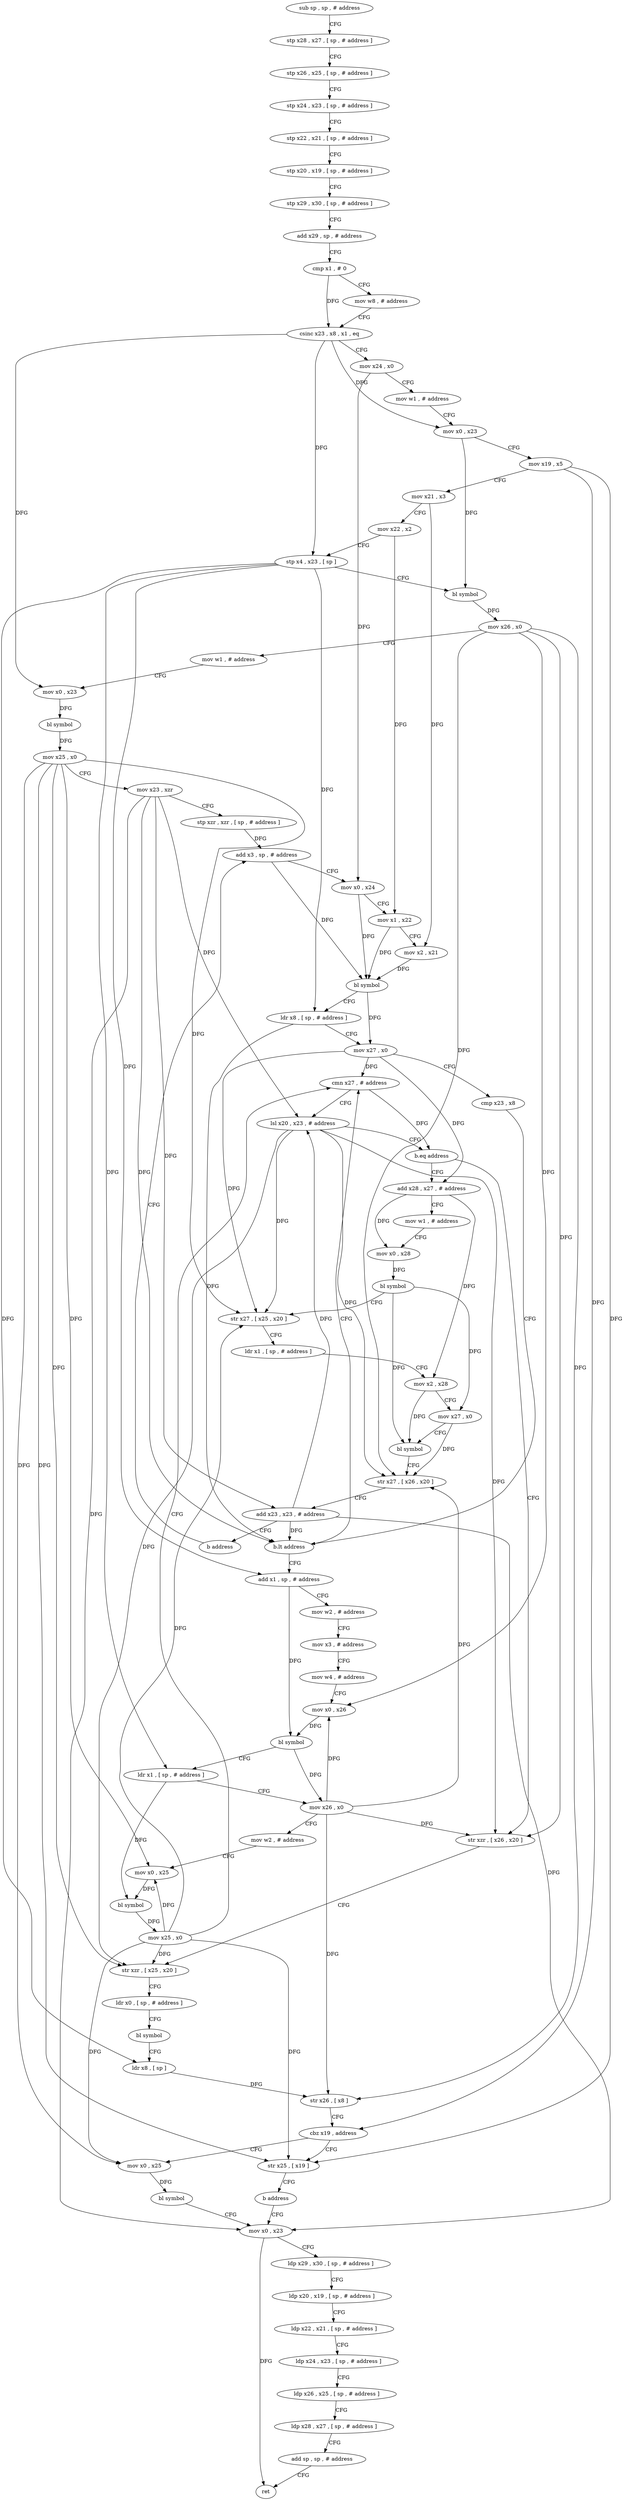 digraph "func" {
"4277796" [label = "sub sp , sp , # address" ]
"4277800" [label = "stp x28 , x27 , [ sp , # address ]" ]
"4277804" [label = "stp x26 , x25 , [ sp , # address ]" ]
"4277808" [label = "stp x24 , x23 , [ sp , # address ]" ]
"4277812" [label = "stp x22 , x21 , [ sp , # address ]" ]
"4277816" [label = "stp x20 , x19 , [ sp , # address ]" ]
"4277820" [label = "stp x29 , x30 , [ sp , # address ]" ]
"4277824" [label = "add x29 , sp , # address" ]
"4277828" [label = "cmp x1 , # 0" ]
"4277832" [label = "mov w8 , # address" ]
"4277836" [label = "csinc x23 , x8 , x1 , eq" ]
"4277840" [label = "mov x24 , x0" ]
"4277844" [label = "mov w1 , # address" ]
"4277848" [label = "mov x0 , x23" ]
"4277852" [label = "mov x19 , x5" ]
"4277856" [label = "mov x21 , x3" ]
"4277860" [label = "mov x22 , x2" ]
"4277864" [label = "stp x4 , x23 , [ sp ]" ]
"4277868" [label = "bl symbol" ]
"4277872" [label = "mov x26 , x0" ]
"4277876" [label = "mov w1 , # address" ]
"4277880" [label = "mov x0 , x23" ]
"4277884" [label = "bl symbol" ]
"4277888" [label = "mov x25 , x0" ]
"4277892" [label = "mov x23 , xzr" ]
"4277896" [label = "stp xzr , xzr , [ sp , # address ]" ]
"4277900" [label = "add x3 , sp , # address" ]
"4277984" [label = "cmn x27 , # address" ]
"4277988" [label = "lsl x20 , x23 , # address" ]
"4277992" [label = "b.eq address" ]
"4278044" [label = "str xzr , [ x26 , x20 ]" ]
"4277996" [label = "add x28 , x27 , # address" ]
"4277936" [label = "add x1 , sp , # address" ]
"4277940" [label = "mov w2 , # address" ]
"4277944" [label = "mov x3 , # address" ]
"4277948" [label = "mov w4 , # address" ]
"4277952" [label = "mov x0 , x26" ]
"4277956" [label = "bl symbol" ]
"4277960" [label = "ldr x1 , [ sp , # address ]" ]
"4277964" [label = "mov x26 , x0" ]
"4277968" [label = "mov w2 , # address" ]
"4277972" [label = "mov x0 , x25" ]
"4277976" [label = "bl symbol" ]
"4277980" [label = "mov x25 , x0" ]
"4278048" [label = "str xzr , [ x25 , x20 ]" ]
"4278052" [label = "ldr x0 , [ sp , # address ]" ]
"4278056" [label = "bl symbol" ]
"4278060" [label = "ldr x8 , [ sp ]" ]
"4278064" [label = "str x26 , [ x8 ]" ]
"4278068" [label = "cbz x19 , address" ]
"4278080" [label = "mov x0 , x25" ]
"4278072" [label = "str x25 , [ x19 ]" ]
"4278000" [label = "mov w1 , # address" ]
"4278004" [label = "mov x0 , x28" ]
"4278008" [label = "bl symbol" ]
"4278012" [label = "str x27 , [ x25 , x20 ]" ]
"4278016" [label = "ldr x1 , [ sp , # address ]" ]
"4278020" [label = "mov x2 , x28" ]
"4278024" [label = "mov x27 , x0" ]
"4278028" [label = "bl symbol" ]
"4278032" [label = "str x27 , [ x26 , x20 ]" ]
"4278036" [label = "add x23 , x23 , # address" ]
"4278040" [label = "b address" ]
"4278084" [label = "bl symbol" ]
"4278088" [label = "mov x0 , x23" ]
"4278076" [label = "b address" ]
"4277904" [label = "mov x0 , x24" ]
"4277908" [label = "mov x1 , x22" ]
"4277912" [label = "mov x2 , x21" ]
"4277916" [label = "bl symbol" ]
"4277920" [label = "ldr x8 , [ sp , # address ]" ]
"4277924" [label = "mov x27 , x0" ]
"4277928" [label = "cmp x23 , x8" ]
"4277932" [label = "b.lt address" ]
"4278092" [label = "ldp x29 , x30 , [ sp , # address ]" ]
"4278096" [label = "ldp x20 , x19 , [ sp , # address ]" ]
"4278100" [label = "ldp x22 , x21 , [ sp , # address ]" ]
"4278104" [label = "ldp x24 , x23 , [ sp , # address ]" ]
"4278108" [label = "ldp x26 , x25 , [ sp , # address ]" ]
"4278112" [label = "ldp x28 , x27 , [ sp , # address ]" ]
"4278116" [label = "add sp , sp , # address" ]
"4278120" [label = "ret" ]
"4277796" -> "4277800" [ label = "CFG" ]
"4277800" -> "4277804" [ label = "CFG" ]
"4277804" -> "4277808" [ label = "CFG" ]
"4277808" -> "4277812" [ label = "CFG" ]
"4277812" -> "4277816" [ label = "CFG" ]
"4277816" -> "4277820" [ label = "CFG" ]
"4277820" -> "4277824" [ label = "CFG" ]
"4277824" -> "4277828" [ label = "CFG" ]
"4277828" -> "4277832" [ label = "CFG" ]
"4277828" -> "4277836" [ label = "DFG" ]
"4277832" -> "4277836" [ label = "CFG" ]
"4277836" -> "4277840" [ label = "CFG" ]
"4277836" -> "4277848" [ label = "DFG" ]
"4277836" -> "4277864" [ label = "DFG" ]
"4277836" -> "4277880" [ label = "DFG" ]
"4277840" -> "4277844" [ label = "CFG" ]
"4277840" -> "4277904" [ label = "DFG" ]
"4277844" -> "4277848" [ label = "CFG" ]
"4277848" -> "4277852" [ label = "CFG" ]
"4277848" -> "4277868" [ label = "DFG" ]
"4277852" -> "4277856" [ label = "CFG" ]
"4277852" -> "4278068" [ label = "DFG" ]
"4277852" -> "4278072" [ label = "DFG" ]
"4277856" -> "4277860" [ label = "CFG" ]
"4277856" -> "4277912" [ label = "DFG" ]
"4277860" -> "4277864" [ label = "CFG" ]
"4277860" -> "4277908" [ label = "DFG" ]
"4277864" -> "4277868" [ label = "CFG" ]
"4277864" -> "4278060" [ label = "DFG" ]
"4277864" -> "4277920" [ label = "DFG" ]
"4277864" -> "4277960" [ label = "DFG" ]
"4277864" -> "4277936" [ label = "DFG" ]
"4277868" -> "4277872" [ label = "DFG" ]
"4277872" -> "4277876" [ label = "CFG" ]
"4277872" -> "4277952" [ label = "DFG" ]
"4277872" -> "4278044" [ label = "DFG" ]
"4277872" -> "4278064" [ label = "DFG" ]
"4277872" -> "4278032" [ label = "DFG" ]
"4277876" -> "4277880" [ label = "CFG" ]
"4277880" -> "4277884" [ label = "DFG" ]
"4277884" -> "4277888" [ label = "DFG" ]
"4277888" -> "4277892" [ label = "CFG" ]
"4277888" -> "4277972" [ label = "DFG" ]
"4277888" -> "4278048" [ label = "DFG" ]
"4277888" -> "4278012" [ label = "DFG" ]
"4277888" -> "4278080" [ label = "DFG" ]
"4277888" -> "4278072" [ label = "DFG" ]
"4277892" -> "4277896" [ label = "CFG" ]
"4277892" -> "4277932" [ label = "DFG" ]
"4277892" -> "4277988" [ label = "DFG" ]
"4277892" -> "4278036" [ label = "DFG" ]
"4277892" -> "4278088" [ label = "DFG" ]
"4277896" -> "4277900" [ label = "DFG" ]
"4277900" -> "4277904" [ label = "CFG" ]
"4277900" -> "4277916" [ label = "DFG" ]
"4277984" -> "4277988" [ label = "CFG" ]
"4277984" -> "4277992" [ label = "DFG" ]
"4277988" -> "4277992" [ label = "CFG" ]
"4277988" -> "4278044" [ label = "DFG" ]
"4277988" -> "4278048" [ label = "DFG" ]
"4277988" -> "4278012" [ label = "DFG" ]
"4277988" -> "4278032" [ label = "DFG" ]
"4277992" -> "4278044" [ label = "CFG" ]
"4277992" -> "4277996" [ label = "CFG" ]
"4278044" -> "4278048" [ label = "CFG" ]
"4277996" -> "4278000" [ label = "CFG" ]
"4277996" -> "4278004" [ label = "DFG" ]
"4277996" -> "4278020" [ label = "DFG" ]
"4277936" -> "4277940" [ label = "CFG" ]
"4277936" -> "4277956" [ label = "DFG" ]
"4277940" -> "4277944" [ label = "CFG" ]
"4277944" -> "4277948" [ label = "CFG" ]
"4277948" -> "4277952" [ label = "CFG" ]
"4277952" -> "4277956" [ label = "DFG" ]
"4277956" -> "4277960" [ label = "CFG" ]
"4277956" -> "4277964" [ label = "DFG" ]
"4277960" -> "4277964" [ label = "CFG" ]
"4277960" -> "4277976" [ label = "DFG" ]
"4277964" -> "4277968" [ label = "CFG" ]
"4277964" -> "4277952" [ label = "DFG" ]
"4277964" -> "4278044" [ label = "DFG" ]
"4277964" -> "4278064" [ label = "DFG" ]
"4277964" -> "4278032" [ label = "DFG" ]
"4277968" -> "4277972" [ label = "CFG" ]
"4277972" -> "4277976" [ label = "DFG" ]
"4277976" -> "4277980" [ label = "DFG" ]
"4277980" -> "4277984" [ label = "CFG" ]
"4277980" -> "4277972" [ label = "DFG" ]
"4277980" -> "4278048" [ label = "DFG" ]
"4277980" -> "4278012" [ label = "DFG" ]
"4277980" -> "4278080" [ label = "DFG" ]
"4277980" -> "4278072" [ label = "DFG" ]
"4278048" -> "4278052" [ label = "CFG" ]
"4278052" -> "4278056" [ label = "CFG" ]
"4278056" -> "4278060" [ label = "CFG" ]
"4278060" -> "4278064" [ label = "DFG" ]
"4278064" -> "4278068" [ label = "CFG" ]
"4278068" -> "4278080" [ label = "CFG" ]
"4278068" -> "4278072" [ label = "CFG" ]
"4278080" -> "4278084" [ label = "DFG" ]
"4278072" -> "4278076" [ label = "CFG" ]
"4278000" -> "4278004" [ label = "CFG" ]
"4278004" -> "4278008" [ label = "DFG" ]
"4278008" -> "4278012" [ label = "CFG" ]
"4278008" -> "4278024" [ label = "DFG" ]
"4278008" -> "4278028" [ label = "DFG" ]
"4278012" -> "4278016" [ label = "CFG" ]
"4278016" -> "4278020" [ label = "CFG" ]
"4278020" -> "4278024" [ label = "CFG" ]
"4278020" -> "4278028" [ label = "DFG" ]
"4278024" -> "4278028" [ label = "CFG" ]
"4278024" -> "4278032" [ label = "DFG" ]
"4278028" -> "4278032" [ label = "CFG" ]
"4278032" -> "4278036" [ label = "CFG" ]
"4278036" -> "4278040" [ label = "CFG" ]
"4278036" -> "4277988" [ label = "DFG" ]
"4278036" -> "4277932" [ label = "DFG" ]
"4278036" -> "4278088" [ label = "DFG" ]
"4278040" -> "4277900" [ label = "CFG" ]
"4278084" -> "4278088" [ label = "CFG" ]
"4278088" -> "4278092" [ label = "CFG" ]
"4278088" -> "4278120" [ label = "DFG" ]
"4278076" -> "4278088" [ label = "CFG" ]
"4277904" -> "4277908" [ label = "CFG" ]
"4277904" -> "4277916" [ label = "DFG" ]
"4277908" -> "4277912" [ label = "CFG" ]
"4277908" -> "4277916" [ label = "DFG" ]
"4277912" -> "4277916" [ label = "DFG" ]
"4277916" -> "4277920" [ label = "CFG" ]
"4277916" -> "4277924" [ label = "DFG" ]
"4277920" -> "4277924" [ label = "CFG" ]
"4277920" -> "4277932" [ label = "DFG" ]
"4277924" -> "4277928" [ label = "CFG" ]
"4277924" -> "4277984" [ label = "DFG" ]
"4277924" -> "4277996" [ label = "DFG" ]
"4277924" -> "4278012" [ label = "DFG" ]
"4277928" -> "4277932" [ label = "CFG" ]
"4277932" -> "4277984" [ label = "CFG" ]
"4277932" -> "4277936" [ label = "CFG" ]
"4278092" -> "4278096" [ label = "CFG" ]
"4278096" -> "4278100" [ label = "CFG" ]
"4278100" -> "4278104" [ label = "CFG" ]
"4278104" -> "4278108" [ label = "CFG" ]
"4278108" -> "4278112" [ label = "CFG" ]
"4278112" -> "4278116" [ label = "CFG" ]
"4278116" -> "4278120" [ label = "CFG" ]
}

